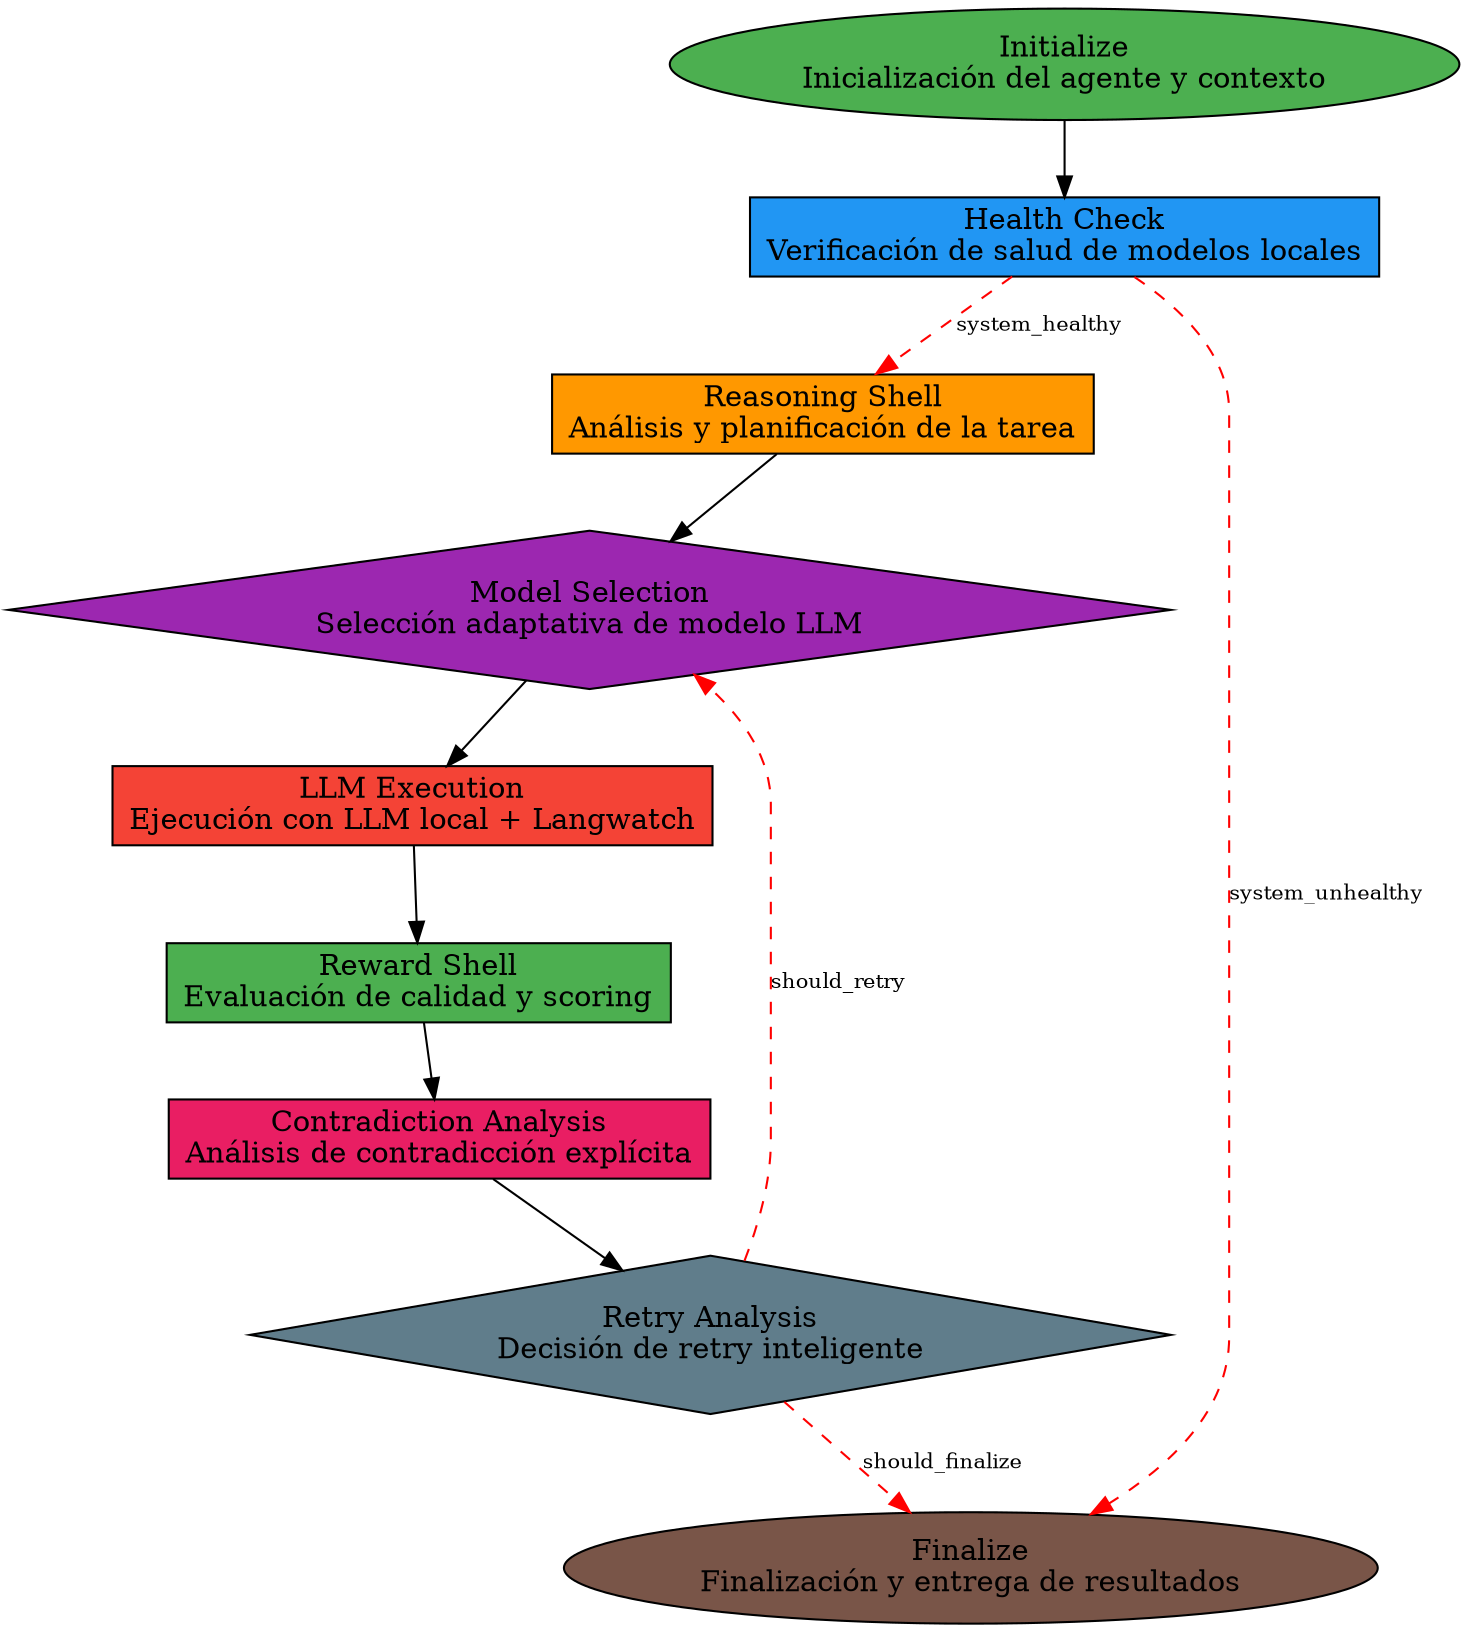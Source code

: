 digraph MCPAgent {
    rankdir=TB;
    node [shape=box, style=rounded];
    edge [fontsize=10];

    initialize [label="Initialize\nInicialización del agente y contexto", shape=ellipse, fillcolor="#4CAF50", style=filled];
    health_check [label="Health Check\nVerificación de salud de modelos locales", fillcolor="#2196F3", style=filled];
    reasoning [label="Reasoning Shell\nAnálisis y planificación de la tarea", fillcolor="#FF9800", style=filled];
    adaptive_selection [label="Model Selection\nSelección adaptativa de modelo LLM", shape=diamond, fillcolor="#9C27B0", style=filled];
    execute_llm [label="LLM Execution\nEjecución con LLM local + Langwatch", fillcolor="#F44336", style=filled];
    evaluate [label="Reward Shell\nEvaluación de calidad y scoring", fillcolor="#4CAF50", style=filled];
    contradiction_analysis [label="Contradiction Analysis\nAnálisis de contradicción explícita", fillcolor="#E91E63", style=filled];
    retry_analysis [label="Retry Analysis\nDecisión de retry inteligente", shape=diamond, fillcolor="#607D8B", style=filled];
    finalize [label="Finalize\nFinalización y entrega de resultados", shape=ellipse, fillcolor="#795548", style=filled];

    initialize -> health_check;
    health_check -> reasoning [label="system_healthy", style=dashed, color=red];
    health_check -> finalize [label="system_unhealthy", style=dashed, color=red];
    reasoning -> adaptive_selection;
    adaptive_selection -> execute_llm;
    execute_llm -> evaluate;
    evaluate -> contradiction_analysis;
    contradiction_analysis -> retry_analysis;
    retry_analysis -> adaptive_selection [label="should_retry", style=dashed, color=red];
    retry_analysis -> finalize [label="should_finalize", style=dashed, color=red];
}
